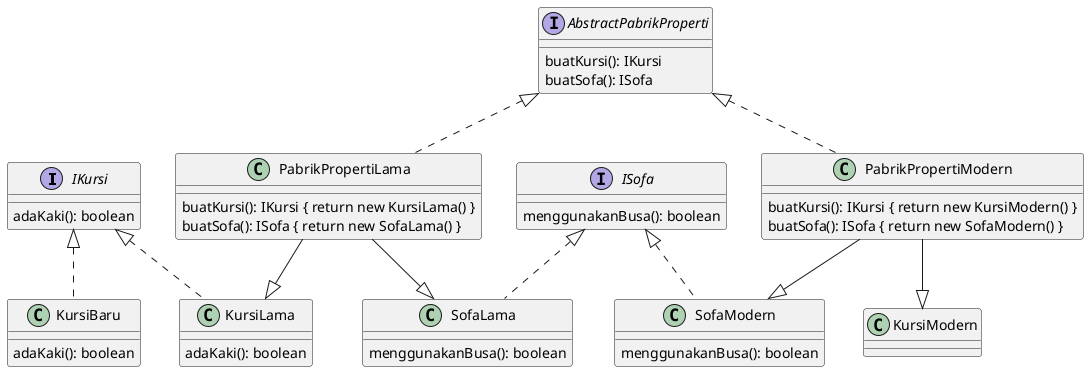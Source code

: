 @startuml AbstractFactory

interface IKursi {
  adaKaki(): boolean
}

class KursiLama implements IKursi {
  adaKaki(): boolean
}

class KursiBaru implements IKursi {
  adaKaki(): boolean
}

interface ISofa {
  menggunakanBusa(): boolean
}

class SofaLama implements ISofa {
  menggunakanBusa(): boolean
}

class SofaModern implements ISofa {
  menggunakanBusa(): boolean
}

interface AbstractPabrikProperti {
  buatKursi(): IKursi
  buatSofa(): ISofa
}

class PabrikPropertiLama implements AbstractPabrikProperti {
  buatKursi(): IKursi { return new KursiLama() }
  buatSofa(): ISofa { return new SofaLama() }
}

class PabrikPropertiModern implements AbstractPabrikProperti {
  buatKursi(): IKursi { return new KursiModern() }
  buatSofa(): ISofa { return new SofaModern() }
}

PabrikPropertiLama --|> SofaLama
PabrikPropertiLama --|> KursiLama

PabrikPropertiModern --|> SofaModern
PabrikPropertiModern --|> KursiModern

@enduml